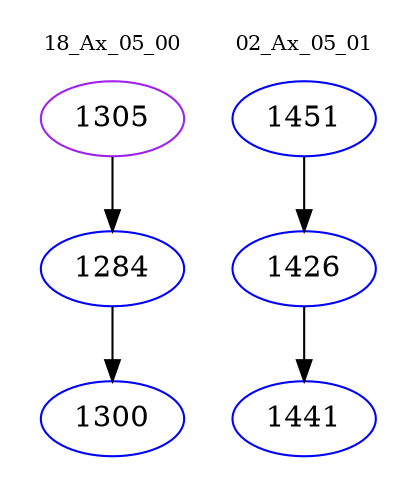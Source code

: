 digraph{
subgraph cluster_0 {
color = white
label = "18_Ax_05_00";
fontsize=10;
T0_1305 [label="1305", color="purple"]
T0_1305 -> T0_1284 [color="black"]
T0_1284 [label="1284", color="blue"]
T0_1284 -> T0_1300 [color="black"]
T0_1300 [label="1300", color="blue"]
}
subgraph cluster_1 {
color = white
label = "02_Ax_05_01";
fontsize=10;
T1_1451 [label="1451", color="blue"]
T1_1451 -> T1_1426 [color="black"]
T1_1426 [label="1426", color="blue"]
T1_1426 -> T1_1441 [color="black"]
T1_1441 [label="1441", color="blue"]
}
}
